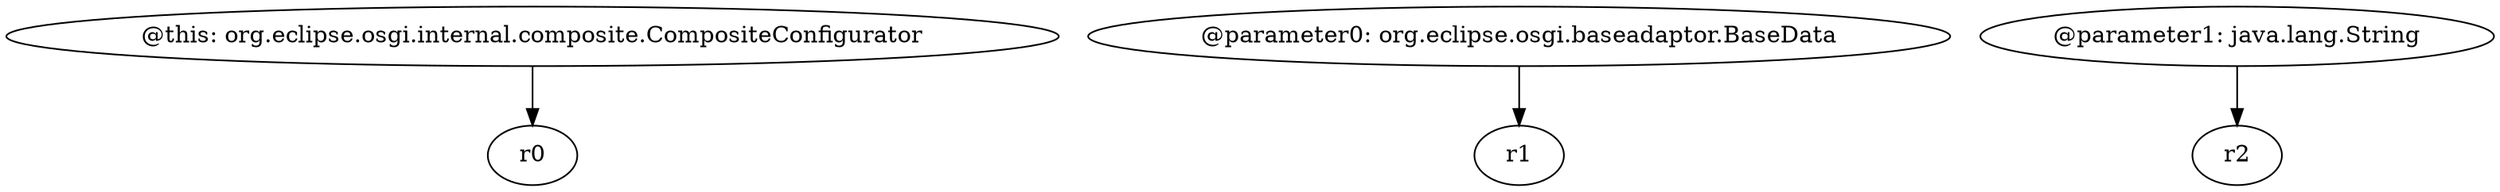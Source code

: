 digraph g {
0[label="@this: org.eclipse.osgi.internal.composite.CompositeConfigurator"]
1[label="r0"]
0->1[label=""]
2[label="@parameter0: org.eclipse.osgi.baseadaptor.BaseData"]
3[label="r1"]
2->3[label=""]
4[label="@parameter1: java.lang.String"]
5[label="r2"]
4->5[label=""]
}